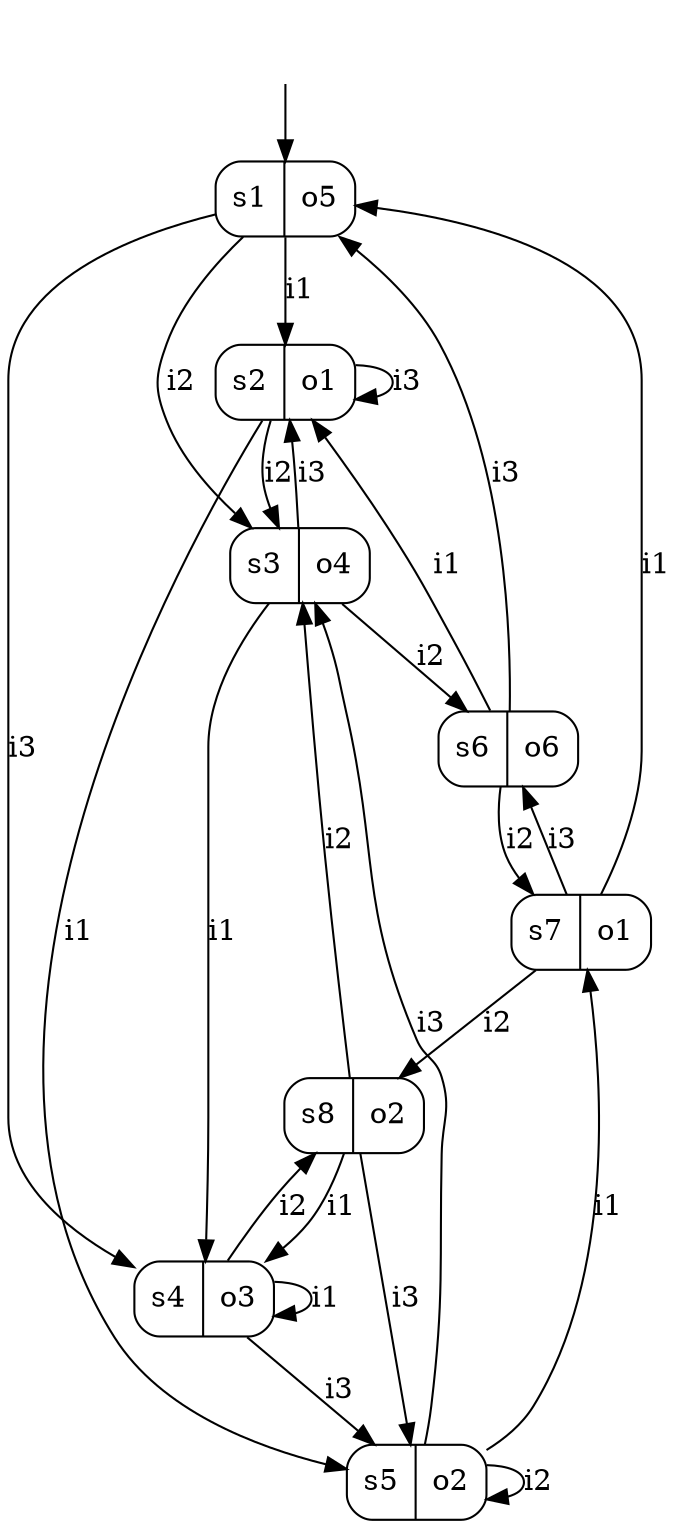 digraph MooreMachine_8States_3Inputs_6Outputs_87059984ef3441a4915acd5653dc0fd2 {
s1 [label="s1|o5", shape=record, style=rounded];
s2 [label="s2|o1", shape=record, style=rounded];
s3 [label="s3|o4", shape=record, style=rounded];
s4 [label="s4|o3", shape=record, style=rounded];
s5 [label="s5|o2", shape=record, style=rounded];
s6 [label="s6|o6", shape=record, style=rounded];
s7 [label="s7|o1", shape=record, style=rounded];
s8 [label="s8|o2", shape=record, style=rounded];
s1 -> s2 [label="i1"];
s1 -> s3 [label="i2"];
s1 -> s4 [label="i3"];
s2 -> s5 [label="i1"];
s2 -> s3 [label="i2"];
s2 -> s2 [label="i3"];
s3 -> s4 [label="i1"];
s3 -> s6 [label="i2"];
s3 -> s2 [label="i3"];
s4 -> s4 [label="i1"];
s4 -> s8 [label="i2"];
s4 -> s5 [label="i3"];
s5 -> s7 [label="i1"];
s5 -> s5 [label="i2"];
s5 -> s3 [label="i3"];
s6 -> s2 [label="i1"];
s6 -> s7 [label="i2"];
s6 -> s1 [label="i3"];
s7 -> s1 [label="i1"];
s7 -> s8 [label="i2"];
s7 -> s6 [label="i3"];
s8 -> s4 [label="i1"];
s8 -> s3 [label="i2"];
s8 -> s5 [label="i3"];
__start0 [shape=none, label=""];
__start0 -> s1 [label=""];
}
